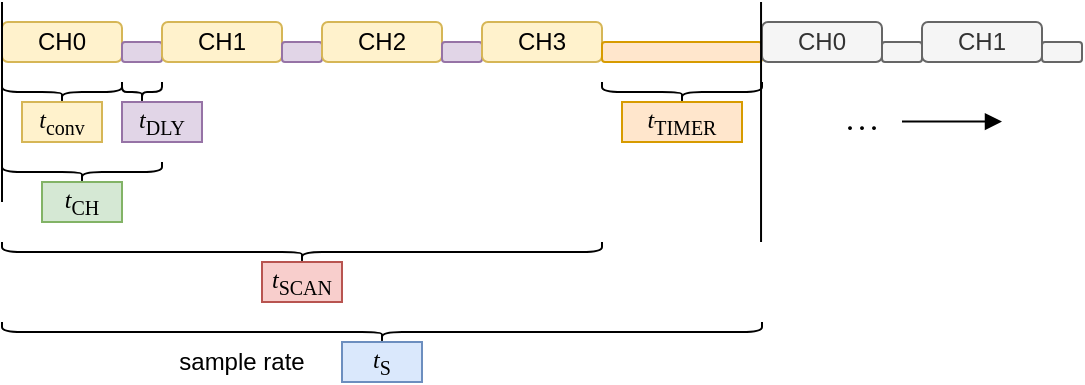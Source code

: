 <mxfile version="20.3.0" type="device"><diagram id="_SZvmCe5-K8_V1dsaDSF" name="Page-1"><mxGraphModel dx="566" dy="602" grid="1" gridSize="10" guides="1" tooltips="1" connect="1" arrows="1" fold="1" page="1" pageScale="1" pageWidth="827" pageHeight="1169" math="0" shadow="0"><root><mxCell id="0"/><mxCell id="1" parent="0"/><mxCell id="iJT8bokddDb0N8ZWn3cH-1" value="CH0" style="rounded=1;whiteSpace=wrap;html=1;fillColor=#fff2cc;strokeColor=#d6b656;" vertex="1" parent="1"><mxGeometry x="80" y="120" width="60" height="20" as="geometry"/></mxCell><mxCell id="iJT8bokddDb0N8ZWn3cH-2" value="" style="rounded=1;whiteSpace=wrap;html=1;fillColor=#e1d5e7;strokeColor=#9673a6;" vertex="1" parent="1"><mxGeometry x="140" y="130" width="20" height="10" as="geometry"/></mxCell><mxCell id="iJT8bokddDb0N8ZWn3cH-3" value="CH1" style="rounded=1;whiteSpace=wrap;html=1;fillColor=#fff2cc;strokeColor=#d6b656;" vertex="1" parent="1"><mxGeometry x="160" y="120" width="60" height="20" as="geometry"/></mxCell><mxCell id="iJT8bokddDb0N8ZWn3cH-4" value="" style="rounded=1;whiteSpace=wrap;html=1;fillColor=#e1d5e7;strokeColor=#9673a6;" vertex="1" parent="1"><mxGeometry x="220" y="130" width="20" height="10" as="geometry"/></mxCell><mxCell id="iJT8bokddDb0N8ZWn3cH-5" value="CH2" style="rounded=1;whiteSpace=wrap;html=1;fillColor=#fff2cc;strokeColor=#d6b656;" vertex="1" parent="1"><mxGeometry x="240" y="120" width="60" height="20" as="geometry"/></mxCell><mxCell id="iJT8bokddDb0N8ZWn3cH-6" value="" style="rounded=1;whiteSpace=wrap;html=1;fillColor=#e1d5e7;strokeColor=#9673a6;" vertex="1" parent="1"><mxGeometry x="300" y="130" width="20" height="10" as="geometry"/></mxCell><mxCell id="iJT8bokddDb0N8ZWn3cH-7" value="CH3" style="rounded=1;whiteSpace=wrap;html=1;fillColor=#fff2cc;strokeColor=#d6b656;" vertex="1" parent="1"><mxGeometry x="320" y="120" width="60" height="20" as="geometry"/></mxCell><mxCell id="iJT8bokddDb0N8ZWn3cH-9" value="" style="shape=curlyBracket;whiteSpace=wrap;html=1;rounded=1;flipH=1;fontFamily=Courier New;direction=north;" vertex="1" parent="1"><mxGeometry x="80" y="150" width="60" height="10" as="geometry"/></mxCell><mxCell id="iJT8bokddDb0N8ZWn3cH-10" value="" style="shape=curlyBracket;whiteSpace=wrap;html=1;rounded=1;flipH=1;fontFamily=Courier New;direction=north;" vertex="1" parent="1"><mxGeometry x="140" y="150" width="20" height="10" as="geometry"/></mxCell><mxCell id="iJT8bokddDb0N8ZWn3cH-11" value="" style="shape=curlyBracket;whiteSpace=wrap;html=1;rounded=1;flipH=1;fontFamily=Courier New;direction=north;" vertex="1" parent="1"><mxGeometry x="80" y="190" width="80" height="10" as="geometry"/></mxCell><mxCell id="iJT8bokddDb0N8ZWn3cH-12" value="" style="shape=curlyBracket;whiteSpace=wrap;html=1;rounded=1;flipH=1;fontFamily=Courier New;direction=north;" vertex="1" parent="1"><mxGeometry x="80" y="230" width="300" height="10" as="geometry"/></mxCell><mxCell id="iJT8bokddDb0N8ZWn3cH-13" value="" style="shape=curlyBracket;whiteSpace=wrap;html=1;rounded=1;flipH=1;fontFamily=Courier New;direction=north;" vertex="1" parent="1"><mxGeometry x="380" y="150" width="80" height="10" as="geometry"/></mxCell><mxCell id="iJT8bokddDb0N8ZWn3cH-14" value="" style="rounded=1;whiteSpace=wrap;html=1;fillColor=#ffe6cc;strokeColor=#d79b00;" vertex="1" parent="1"><mxGeometry x="380" y="130" width="80" height="10" as="geometry"/></mxCell><mxCell id="iJT8bokddDb0N8ZWn3cH-15" value="&lt;font style=&quot;&quot; face=&quot;Times New Roman&quot;&gt;&lt;i&gt;t&lt;/i&gt;&lt;sub style=&quot;&quot;&gt;conv&lt;/sub&gt;&lt;/font&gt;" style="rounded=0;whiteSpace=wrap;html=1;fillColor=#fff2cc;strokeColor=#d6b656;" vertex="1" parent="1"><mxGeometry x="90" y="160" width="40" height="20" as="geometry"/></mxCell><mxCell id="iJT8bokddDb0N8ZWn3cH-16" value="&lt;font style=&quot;&quot; face=&quot;Times New Roman&quot;&gt;&lt;i&gt;t&lt;/i&gt;&lt;sub style=&quot;&quot;&gt;DLY&lt;/sub&gt;&lt;/font&gt;" style="rounded=0;whiteSpace=wrap;html=1;fillColor=#e1d5e7;strokeColor=#9673a6;" vertex="1" parent="1"><mxGeometry x="140" y="160" width="40" height="20" as="geometry"/></mxCell><mxCell id="iJT8bokddDb0N8ZWn3cH-17" value="&lt;font style=&quot;&quot; face=&quot;Times New Roman&quot;&gt;&lt;i&gt;t&lt;/i&gt;&lt;sub style=&quot;&quot;&gt;TIMER&lt;/sub&gt;&lt;/font&gt;" style="rounded=0;whiteSpace=wrap;html=1;fillColor=#ffe6cc;strokeColor=#d79b00;" vertex="1" parent="1"><mxGeometry x="390" y="160" width="60" height="20" as="geometry"/></mxCell><mxCell id="iJT8bokddDb0N8ZWn3cH-18" value="" style="endArrow=none;html=1;rounded=0;fontFamily=Times New Roman;" edge="1" parent="1"><mxGeometry width="50" height="50" relative="1" as="geometry"><mxPoint x="80" y="210" as="sourcePoint"/><mxPoint x="80" y="110" as="targetPoint"/></mxGeometry></mxCell><mxCell id="iJT8bokddDb0N8ZWn3cH-20" value="&lt;font style=&quot;&quot; face=&quot;Times New Roman&quot;&gt;&lt;i&gt;t&lt;/i&gt;&lt;sub style=&quot;&quot;&gt;CH&lt;/sub&gt;&lt;/font&gt;" style="rounded=0;whiteSpace=wrap;html=1;fillColor=#d5e8d4;strokeColor=#82b366;" vertex="1" parent="1"><mxGeometry x="100" y="200" width="40" height="20" as="geometry"/></mxCell><mxCell id="iJT8bokddDb0N8ZWn3cH-21" value="&lt;font style=&quot;&quot; face=&quot;Times New Roman&quot;&gt;&lt;i&gt;t&lt;/i&gt;&lt;sub style=&quot;&quot;&gt;SCAN&lt;/sub&gt;&lt;/font&gt;" style="rounded=0;whiteSpace=wrap;html=1;fillColor=#f8cecc;strokeColor=#b85450;" vertex="1" parent="1"><mxGeometry x="210" y="240" width="40" height="20" as="geometry"/></mxCell><mxCell id="iJT8bokddDb0N8ZWn3cH-22" value="" style="shape=curlyBracket;whiteSpace=wrap;html=1;rounded=1;flipH=1;fontFamily=Courier New;direction=north;" vertex="1" parent="1"><mxGeometry x="80" y="270" width="380" height="10" as="geometry"/></mxCell><mxCell id="iJT8bokddDb0N8ZWn3cH-23" value="&lt;font style=&quot;&quot; face=&quot;Times New Roman&quot;&gt;&lt;i&gt;t&lt;/i&gt;&lt;sub style=&quot;&quot;&gt;S&lt;/sub&gt;&lt;/font&gt;" style="rounded=0;whiteSpace=wrap;html=1;fillColor=#dae8fc;strokeColor=#6c8ebf;" vertex="1" parent="1"><mxGeometry x="250" y="280" width="40" height="20" as="geometry"/></mxCell><mxCell id="iJT8bokddDb0N8ZWn3cH-24" value="CH0" style="rounded=1;whiteSpace=wrap;html=1;fillColor=#f5f5f5;strokeColor=#666666;fontColor=#333333;" vertex="1" parent="1"><mxGeometry x="460" y="120" width="60" height="20" as="geometry"/></mxCell><mxCell id="iJT8bokddDb0N8ZWn3cH-25" value="" style="rounded=1;whiteSpace=wrap;html=1;fillColor=#f5f5f5;strokeColor=#666666;fontColor=#333333;" vertex="1" parent="1"><mxGeometry x="520" y="130" width="20" height="10" as="geometry"/></mxCell><mxCell id="iJT8bokddDb0N8ZWn3cH-26" value="CH1" style="rounded=1;whiteSpace=wrap;html=1;fillColor=#f5f5f5;strokeColor=#666666;fontColor=#333333;" vertex="1" parent="1"><mxGeometry x="540" y="120" width="60" height="20" as="geometry"/></mxCell><mxCell id="iJT8bokddDb0N8ZWn3cH-27" value="" style="rounded=1;whiteSpace=wrap;html=1;fillColor=#f5f5f5;strokeColor=#666666;fontColor=#333333;" vertex="1" parent="1"><mxGeometry x="600" y="130" width="20" height="10" as="geometry"/></mxCell><mxCell id="iJT8bokddDb0N8ZWn3cH-19" value="" style="endArrow=none;html=1;rounded=0;fontFamily=Times New Roman;" edge="1" parent="1"><mxGeometry width="50" height="50" relative="1" as="geometry"><mxPoint x="459.52" y="230" as="sourcePoint"/><mxPoint x="459.52" y="110" as="targetPoint"/></mxGeometry></mxCell><mxCell id="iJT8bokddDb0N8ZWn3cH-28" value="" style="endArrow=block;html=1;rounded=0;fontFamily=Times New Roman;endFill=1;" edge="1" parent="1"><mxGeometry width="50" height="50" relative="1" as="geometry"><mxPoint x="530" y="169.76" as="sourcePoint"/><mxPoint x="580" y="169.76" as="targetPoint"/></mxGeometry></mxCell><mxCell id="iJT8bokddDb0N8ZWn3cH-29" value="&lt;b&gt;. . .&lt;/b&gt;" style="text;html=1;strokeColor=none;fillColor=none;align=center;verticalAlign=middle;whiteSpace=wrap;rounded=0;fontFamily=Times New Roman;" vertex="1" parent="1"><mxGeometry x="480" y="155" width="60" height="30" as="geometry"/></mxCell><mxCell id="iJT8bokddDb0N8ZWn3cH-30" value="&lt;font face=&quot;Helvetica&quot;&gt;sample rate&lt;/font&gt;" style="text;html=1;strokeColor=none;fillColor=none;align=center;verticalAlign=middle;whiteSpace=wrap;rounded=0;fontFamily=Times New Roman;" vertex="1" parent="1"><mxGeometry x="160" y="280" width="80" height="20" as="geometry"/></mxCell></root></mxGraphModel></diagram></mxfile>
